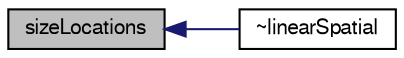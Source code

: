 digraph "sizeLocations"
{
  bgcolor="transparent";
  edge [fontname="FreeSans",fontsize="10",labelfontname="FreeSans",labelfontsize="10"];
  node [fontname="FreeSans",fontsize="10",shape=record];
  rankdir="LR";
  Node10 [label="sizeLocations",height=0.2,width=0.4,color="black", fillcolor="grey75", style="filled", fontcolor="black"];
  Node10 -> Node11 [dir="back",color="midnightblue",fontsize="10",style="solid",fontname="FreeSans"];
  Node11 [label="~linearSpatial",height=0.2,width=0.4,color="black",URL="$a31410.html#a1f3c137238673afffeedcf1fb7d481b9",tooltip="Destructor. "];
}
